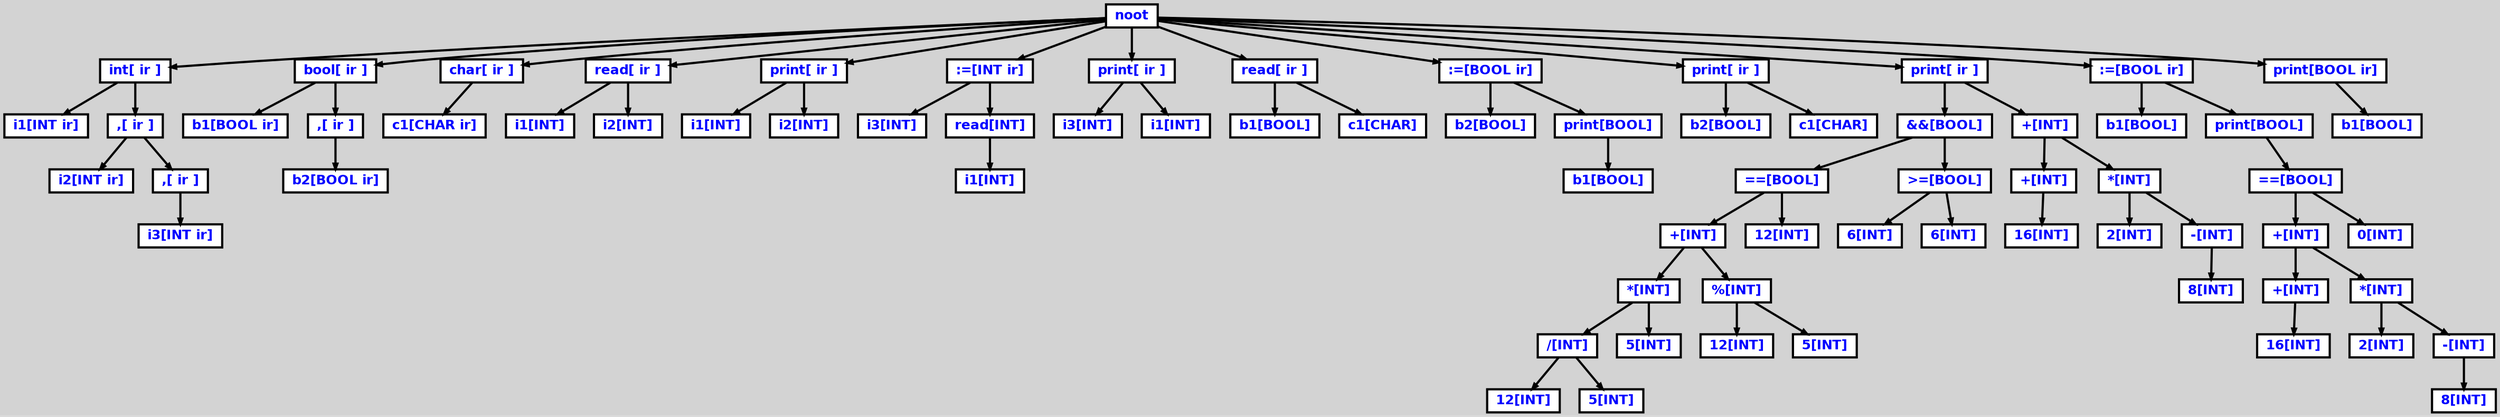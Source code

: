 digraph {

	ordering=out;
	ranksep=.4;
	bgcolor="lightgrey"; node [shape=box, fixedsize=false, fontsize=12, fontname="Helvetica-bold", fontcolor="blue"
		width=.25, height=.25, color="black", fillcolor="white", style="filled, solid, bold"];
	edge [arrowsize=.5, color="black", style="bold"]

  n0 [label="noot"];
  n1 [label="int[ ir ]"];
  n1 [label="int[ ir ]"];
  n2 [label="i1[INT ir]"];
  n3 [label=",[ ir ]"];
  n3 [label=",[ ir ]"];
  n4 [label="i2[INT ir]"];
  n5 [label=",[ ir ]"];
  n5 [label=",[ ir ]"];
  n6 [label="i3[INT ir]"];
  n7 [label="bool[ ir ]"];
  n7 [label="bool[ ir ]"];
  n8 [label="b1[BOOL ir]"];
  n9 [label=",[ ir ]"];
  n9 [label=",[ ir ]"];
  n10 [label="b2[BOOL ir]"];
  n11 [label="char[ ir ]"];
  n11 [label="char[ ir ]"];
  n12 [label="c1[CHAR ir]"];
  n13 [label="read[ ir ]"];
  n13 [label="read[ ir ]"];
  n14 [label="i1[INT]"];
  n15 [label="i2[INT]"];
  n16 [label="print[ ir ]"];
  n16 [label="print[ ir ]"];
  n17 [label="i1[INT]"];
  n18 [label="i2[INT]"];
  n19 [label=":=[INT ir]"];
  n19 [label=":=[INT ir]"];
  n20 [label="i3[INT]"];
  n21 [label="read[INT]"];
  n21 [label="read[INT]"];
  n22 [label="i1[INT]"];
  n23 [label="print[ ir ]"];
  n23 [label="print[ ir ]"];
  n24 [label="i3[INT]"];
  n25 [label="i1[INT]"];
  n26 [label="read[ ir ]"];
  n26 [label="read[ ir ]"];
  n27 [label="b1[BOOL]"];
  n28 [label="c1[CHAR]"];
  n29 [label=":=[BOOL ir]"];
  n29 [label=":=[BOOL ir]"];
  n30 [label="b2[BOOL]"];
  n31 [label="print[BOOL]"];
  n31 [label="print[BOOL]"];
  n32 [label="b1[BOOL]"];
  n33 [label="print[ ir ]"];
  n33 [label="print[ ir ]"];
  n34 [label="b2[BOOL]"];
  n35 [label="c1[CHAR]"];
  n36 [label="print[ ir ]"];
  n36 [label="print[ ir ]"];
  n37 [label="&&[BOOL]"];
  n37 [label="&&[BOOL]"];
  n38 [label="==[BOOL]"];
  n38 [label="==[BOOL]"];
  n39 [label="+[INT]"];
  n39 [label="+[INT]"];
  n40 [label="*[INT]"];
  n40 [label="*[INT]"];
  n41 [label="/[INT]"];
  n41 [label="/[INT]"];
  n42 [label="12[INT]"];
  n43 [label="5[INT]"];
  n44 [label="5[INT]"];
  n45 [label="%[INT]"];
  n45 [label="%[INT]"];
  n46 [label="12[INT]"];
  n47 [label="5[INT]"];
  n48 [label="12[INT]"];
  n49 [label=">=[BOOL]"];
  n49 [label=">=[BOOL]"];
  n50 [label="6[INT]"];
  n51 [label="6[INT]"];
  n52 [label="+[INT]"];
  n52 [label="+[INT]"];
  n53 [label="+[INT]"];
  n53 [label="+[INT]"];
  n54 [label="16[INT]"];
  n55 [label="*[INT]"];
  n55 [label="*[INT]"];
  n56 [label="2[INT]"];
  n57 [label="-[INT]"];
  n57 [label="-[INT]"];
  n58 [label="8[INT]"];
  n59 [label=":=[BOOL ir]"];
  n59 [label=":=[BOOL ir]"];
  n60 [label="b1[BOOL]"];
  n61 [label="print[BOOL]"];
  n61 [label="print[BOOL]"];
  n62 [label="==[BOOL]"];
  n62 [label="==[BOOL]"];
  n63 [label="+[INT]"];
  n63 [label="+[INT]"];
  n64 [label="+[INT]"];
  n64 [label="+[INT]"];
  n65 [label="16[INT]"];
  n66 [label="*[INT]"];
  n66 [label="*[INT]"];
  n67 [label="2[INT]"];
  n68 [label="-[INT]"];
  n68 [label="-[INT]"];
  n69 [label="8[INT]"];
  n70 [label="0[INT]"];
  n71 [label="print[BOOL ir]"];
  n71 [label="print[BOOL ir]"];
  n72 [label="b1[BOOL]"];

  n0 -> n1 // "noot" -> "int[ ir ]"
  n1 -> n2 // "int[ ir ]" -> "i1[INT ir]"
  n1 -> n3 // "int[ ir ]" -> ",[ ir ]"
  n3 -> n4 // ",[ ir ]" -> "i2[INT ir]"
  n3 -> n5 // ",[ ir ]" -> ",[ ir ]"
  n5 -> n6 // ",[ ir ]" -> "i3[INT ir]"
  n0 -> n7 // "noot" -> "bool[ ir ]"
  n7 -> n8 // "bool[ ir ]" -> "b1[BOOL ir]"
  n7 -> n9 // "bool[ ir ]" -> ",[ ir ]"
  n9 -> n10 // ",[ ir ]" -> "b2[BOOL ir]"
  n0 -> n11 // "noot" -> "char[ ir ]"
  n11 -> n12 // "char[ ir ]" -> "c1[CHAR ir]"
  n0 -> n13 // "noot" -> "read[ ir ]"
  n13 -> n14 // "read[ ir ]" -> "i1[INT]"
  n13 -> n15 // "read[ ir ]" -> "i2[INT]"
  n0 -> n16 // "noot" -> "print[ ir ]"
  n16 -> n17 // "print[ ir ]" -> "i1[INT]"
  n16 -> n18 // "print[ ir ]" -> "i2[INT]"
  n0 -> n19 // "noot" -> ":=[INT ir]"
  n19 -> n20 // ":=[INT ir]" -> "i3[INT]"
  n19 -> n21 // ":=[INT ir]" -> "read[INT]"
  n21 -> n22 // "read[INT]" -> "i1[INT]"
  n0 -> n23 // "noot" -> "print[ ir ]"
  n23 -> n24 // "print[ ir ]" -> "i3[INT]"
  n23 -> n25 // "print[ ir ]" -> "i1[INT]"
  n0 -> n26 // "noot" -> "read[ ir ]"
  n26 -> n27 // "read[ ir ]" -> "b1[BOOL]"
  n26 -> n28 // "read[ ir ]" -> "c1[CHAR]"
  n0 -> n29 // "noot" -> ":=[BOOL ir]"
  n29 -> n30 // ":=[BOOL ir]" -> "b2[BOOL]"
  n29 -> n31 // ":=[BOOL ir]" -> "print[BOOL]"
  n31 -> n32 // "print[BOOL]" -> "b1[BOOL]"
  n0 -> n33 // "noot" -> "print[ ir ]"
  n33 -> n34 // "print[ ir ]" -> "b2[BOOL]"
  n33 -> n35 // "print[ ir ]" -> "c1[CHAR]"
  n0 -> n36 // "noot" -> "print[ ir ]"
  n36 -> n37 // "print[ ir ]" -> "&&[BOOL]"
  n37 -> n38 // "&&[BOOL]" -> "==[BOOL]"
  n38 -> n39 // "==[BOOL]" -> "+[INT]"
  n39 -> n40 // "+[INT]" -> "*[INT]"
  n40 -> n41 // "*[INT]" -> "/[INT]"
  n41 -> n42 // "/[INT]" -> "12[INT]"
  n41 -> n43 // "/[INT]" -> "5[INT]"
  n40 -> n44 // "*[INT]" -> "5[INT]"
  n39 -> n45 // "+[INT]" -> "%[INT]"
  n45 -> n46 // "%[INT]" -> "12[INT]"
  n45 -> n47 // "%[INT]" -> "5[INT]"
  n38 -> n48 // "==[BOOL]" -> "12[INT]"
  n37 -> n49 // "&&[BOOL]" -> ">=[BOOL]"
  n49 -> n50 // ">=[BOOL]" -> "6[INT]"
  n49 -> n51 // ">=[BOOL]" -> "6[INT]"
  n36 -> n52 // "print[ ir ]" -> "+[INT]"
  n52 -> n53 // "+[INT]" -> "+[INT]"
  n53 -> n54 // "+[INT]" -> "16[INT]"
  n52 -> n55 // "+[INT]" -> "*[INT]"
  n55 -> n56 // "*[INT]" -> "2[INT]"
  n55 -> n57 // "*[INT]" -> "-[INT]"
  n57 -> n58 // "-[INT]" -> "8[INT]"
  n0 -> n59 // "noot" -> ":=[BOOL ir]"
  n59 -> n60 // ":=[BOOL ir]" -> "b1[BOOL]"
  n59 -> n61 // ":=[BOOL ir]" -> "print[BOOL]"
  n61 -> n62 // "print[BOOL]" -> "==[BOOL]"
  n62 -> n63 // "==[BOOL]" -> "+[INT]"
  n63 -> n64 // "+[INT]" -> "+[INT]"
  n64 -> n65 // "+[INT]" -> "16[INT]"
  n63 -> n66 // "+[INT]" -> "*[INT]"
  n66 -> n67 // "*[INT]" -> "2[INT]"
  n66 -> n68 // "*[INT]" -> "-[INT]"
  n68 -> n69 // "-[INT]" -> "8[INT]"
  n62 -> n70 // "==[BOOL]" -> "0[INT]"
  n0 -> n71 // "noot" -> "print[BOOL ir]"
  n71 -> n72 // "print[BOOL ir]" -> "b1[BOOL]"

}

